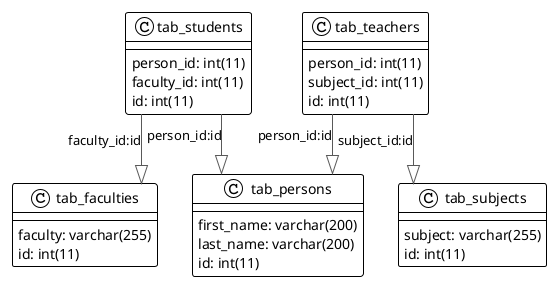 @startuml

!theme plain
top to bottom direction
skinparam linetype ortho

class tab_faculties {
   faculty: varchar(255)
   id: int(11)
}
class tab_persons {
   first_name: varchar(200)
   last_name: varchar(200)
   id: int(11)
}
class tab_students {
   person_id: int(11)
   faculty_id: int(11)
   id: int(11)
}
class tab_subjects {
   subject: varchar(255)
   id: int(11)
}
class tab_teachers {
   person_id: int(11)
   subject_id: int(11)
   id: int(11)
}

tab_students   -[#595959,plain]-^  tab_faculties : "faculty_id:id"
tab_students   -[#595959,plain]-^  tab_persons   : "person_id:id"
tab_teachers   -[#595959,plain]-^  tab_persons   : "person_id:id"
tab_teachers   -[#595959,plain]-^  tab_subjects  : "subject_id:id"
@enduml
